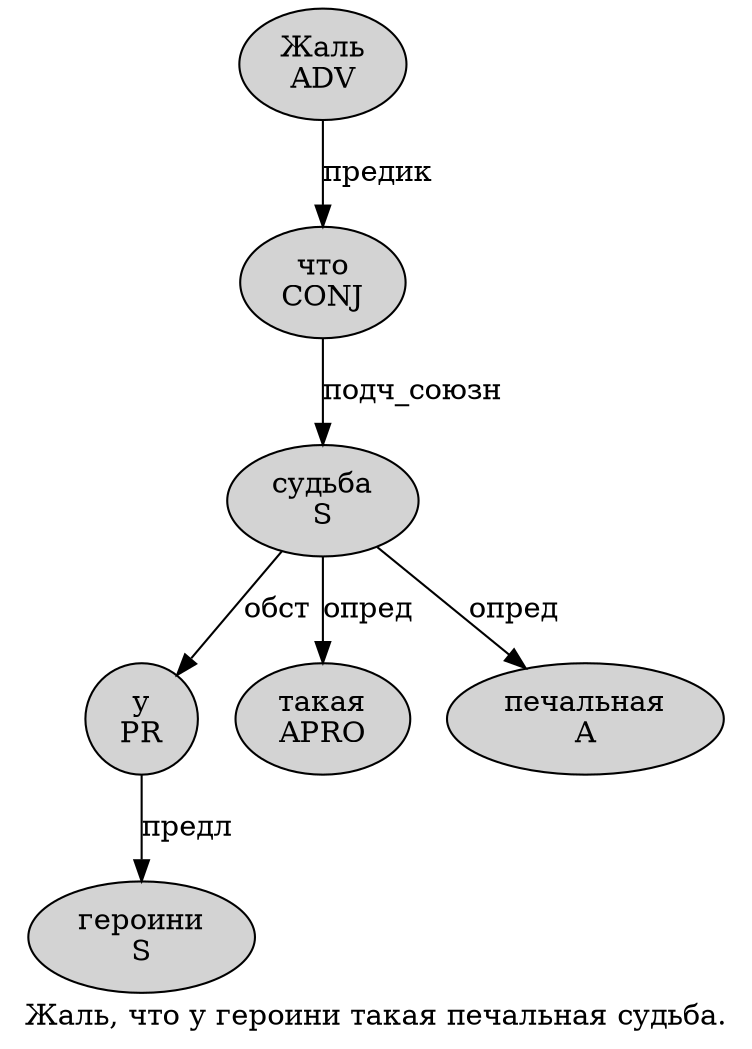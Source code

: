 digraph SENTENCE_970 {
	graph [label="Жаль, что у героини такая печальная судьба."]
	node [style=filled]
		0 [label="Жаль
ADV" color="" fillcolor=lightgray penwidth=1 shape=ellipse]
		2 [label="что
CONJ" color="" fillcolor=lightgray penwidth=1 shape=ellipse]
		3 [label="у
PR" color="" fillcolor=lightgray penwidth=1 shape=ellipse]
		4 [label="героини
S" color="" fillcolor=lightgray penwidth=1 shape=ellipse]
		5 [label="такая
APRO" color="" fillcolor=lightgray penwidth=1 shape=ellipse]
		6 [label="печальная
A" color="" fillcolor=lightgray penwidth=1 shape=ellipse]
		7 [label="судьба
S" color="" fillcolor=lightgray penwidth=1 shape=ellipse]
			7 -> 3 [label="обст"]
			7 -> 5 [label="опред"]
			7 -> 6 [label="опред"]
			2 -> 7 [label="подч_союзн"]
			3 -> 4 [label="предл"]
			0 -> 2 [label="предик"]
}